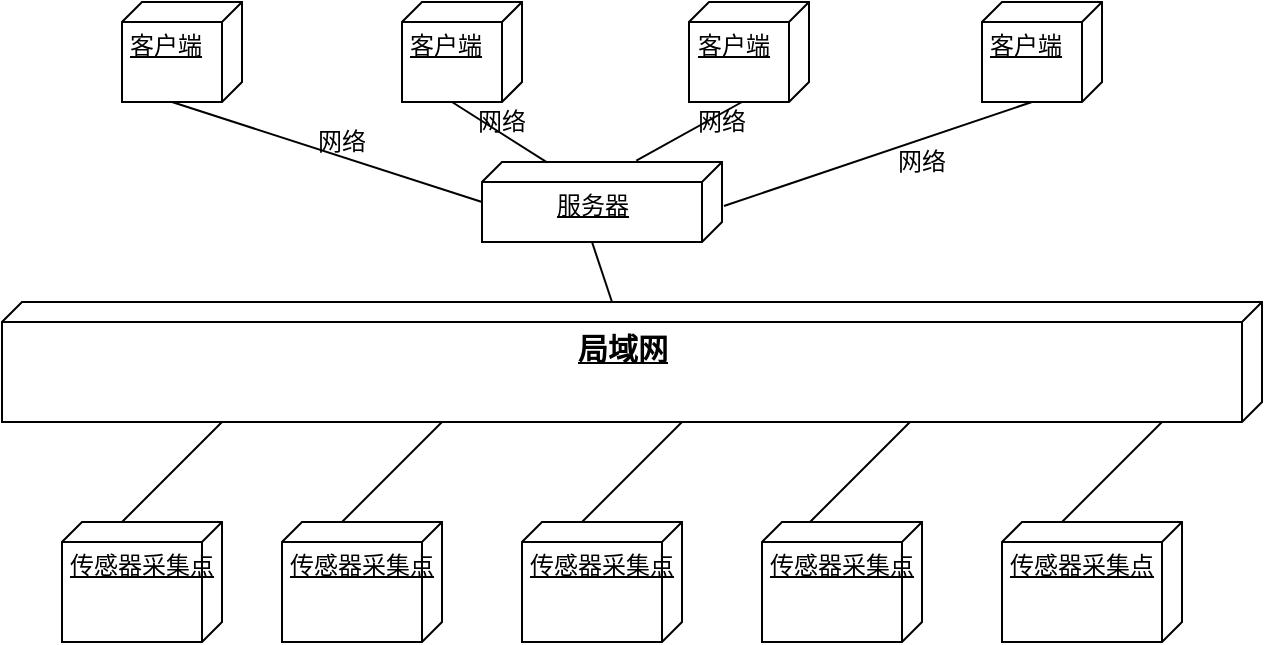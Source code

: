 <mxfile version="14.4.0" type="github">
  <diagram id="690HakPo_5ZdmsjT_mRO" name="Page-1">
    <mxGraphModel dx="848" dy="456" grid="1" gridSize="10" guides="1" tooltips="1" connect="1" arrows="1" fold="1" page="1" pageScale="1" pageWidth="827" pageHeight="1169" math="0" shadow="0">
      <root>
        <mxCell id="0" />
        <mxCell id="1" parent="0" />
        <mxCell id="MRuNXRFgAPIGl9_Q5cqK-1" value="客户端" style="verticalAlign=top;align=left;spacingTop=8;spacingLeft=2;spacingRight=12;shape=cube;size=10;direction=south;fontStyle=4;html=1;" vertex="1" parent="1">
          <mxGeometry x="210" y="90" width="60" height="50" as="geometry" />
        </mxCell>
        <mxCell id="MRuNXRFgAPIGl9_Q5cqK-2" value="客户端" style="verticalAlign=top;align=left;spacingTop=8;spacingLeft=2;spacingRight=12;shape=cube;size=10;direction=south;fontStyle=4;html=1;" vertex="1" parent="1">
          <mxGeometry x="70" y="90" width="60" height="50" as="geometry" />
        </mxCell>
        <mxCell id="MRuNXRFgAPIGl9_Q5cqK-4" value="&lt;div style=&quot;font-size: 15px&quot; align=&quot;center&quot;&gt;&lt;b&gt;&lt;font style=&quot;font-size: 15px&quot;&gt;局域网&lt;/font&gt;&lt;/b&gt;&lt;/div&gt;" style="verticalAlign=top;align=center;spacingTop=8;spacingLeft=2;spacingRight=12;shape=cube;size=10;direction=south;fontStyle=4;html=1;" vertex="1" parent="1">
          <mxGeometry x="10" y="240" width="630" height="60" as="geometry" />
        </mxCell>
        <mxCell id="MRuNXRFgAPIGl9_Q5cqK-5" value="传感器采集点" style="verticalAlign=top;align=left;spacingTop=8;spacingLeft=2;spacingRight=12;shape=cube;size=10;direction=south;fontStyle=4;html=1;" vertex="1" parent="1">
          <mxGeometry x="40" y="350" width="80" height="60" as="geometry" />
        </mxCell>
        <mxCell id="MRuNXRFgAPIGl9_Q5cqK-10" value="客户端" style="verticalAlign=top;align=left;spacingTop=8;spacingLeft=2;spacingRight=12;shape=cube;size=10;direction=south;fontStyle=4;html=1;" vertex="1" parent="1">
          <mxGeometry x="500" y="90" width="60" height="50" as="geometry" />
        </mxCell>
        <mxCell id="MRuNXRFgAPIGl9_Q5cqK-11" value="客户端" style="verticalAlign=top;align=left;spacingTop=8;spacingLeft=2;spacingRight=12;shape=cube;size=10;direction=south;fontStyle=4;html=1;" vertex="1" parent="1">
          <mxGeometry x="353.5" y="90" width="60" height="50" as="geometry" />
        </mxCell>
        <mxCell id="MRuNXRFgAPIGl9_Q5cqK-12" value="传感器采集点" style="verticalAlign=top;align=left;spacingTop=8;spacingLeft=2;spacingRight=12;shape=cube;size=10;direction=south;fontStyle=4;html=1;" vertex="1" parent="1">
          <mxGeometry x="270" y="350" width="80" height="60" as="geometry" />
        </mxCell>
        <mxCell id="MRuNXRFgAPIGl9_Q5cqK-13" value="传感器采集点" style="verticalAlign=top;align=left;spacingTop=8;spacingLeft=2;spacingRight=12;shape=cube;size=10;direction=south;fontStyle=4;html=1;" vertex="1" parent="1">
          <mxGeometry x="390" y="350" width="80" height="60" as="geometry" />
        </mxCell>
        <mxCell id="MRuNXRFgAPIGl9_Q5cqK-14" value="传感器采集点" style="verticalAlign=top;align=left;spacingTop=8;spacingLeft=2;spacingRight=12;shape=cube;size=10;direction=south;fontStyle=4;html=1;" vertex="1" parent="1">
          <mxGeometry x="510" y="350" width="90" height="60" as="geometry" />
        </mxCell>
        <mxCell id="MRuNXRFgAPIGl9_Q5cqK-15" value="传感器采集点" style="verticalAlign=top;align=left;spacingTop=8;spacingLeft=2;spacingRight=12;shape=cube;size=10;direction=south;fontStyle=4;html=1;" vertex="1" parent="1">
          <mxGeometry x="150" y="350" width="80" height="60" as="geometry" />
        </mxCell>
        <mxCell id="MRuNXRFgAPIGl9_Q5cqK-17" value="" style="endArrow=none;html=1;entryX=0;entryY=0;entryDx=50;entryDy=35;entryPerimeter=0;" edge="1" parent="1" target="MRuNXRFgAPIGl9_Q5cqK-2">
          <mxGeometry width="50" height="50" relative="1" as="geometry">
            <mxPoint x="250" y="190" as="sourcePoint" />
            <mxPoint x="90" y="180" as="targetPoint" />
          </mxGeometry>
        </mxCell>
        <mxCell id="MRuNXRFgAPIGl9_Q5cqK-18" value="&lt;div align=&quot;center&quot;&gt;服务器&lt;/div&gt;" style="verticalAlign=top;align=center;spacingTop=8;spacingLeft=2;spacingRight=12;shape=cube;size=10;direction=south;fontStyle=4;html=1;" vertex="1" parent="1">
          <mxGeometry x="250" y="170" width="120" height="40" as="geometry" />
        </mxCell>
        <mxCell id="MRuNXRFgAPIGl9_Q5cqK-19" value="" style="endArrow=none;html=1;entryX=0;entryY=0;entryDx=50;entryDy=35;entryPerimeter=0;exitX=0.55;exitY=-0.008;exitDx=0;exitDy=0;exitPerimeter=0;" edge="1" parent="1" source="MRuNXRFgAPIGl9_Q5cqK-18" target="MRuNXRFgAPIGl9_Q5cqK-10">
          <mxGeometry width="50" height="50" relative="1" as="geometry">
            <mxPoint x="440" y="230" as="sourcePoint" />
            <mxPoint x="490" y="180" as="targetPoint" />
          </mxGeometry>
        </mxCell>
        <mxCell id="MRuNXRFgAPIGl9_Q5cqK-20" value="" style="endArrow=none;html=1;exitX=0;exitY=0;exitDx=50;exitDy=35;exitPerimeter=0;entryX=0.005;entryY=0.729;entryDx=0;entryDy=0;entryPerimeter=0;" edge="1" parent="1" source="MRuNXRFgAPIGl9_Q5cqK-1" target="MRuNXRFgAPIGl9_Q5cqK-18">
          <mxGeometry width="50" height="50" relative="1" as="geometry">
            <mxPoint x="220" y="180" as="sourcePoint" />
            <mxPoint x="280" y="167" as="targetPoint" />
          </mxGeometry>
        </mxCell>
        <mxCell id="MRuNXRFgAPIGl9_Q5cqK-21" value="" style="endArrow=none;html=1;exitX=-0.018;exitY=0.357;exitDx=0;exitDy=0;exitPerimeter=0;" edge="1" parent="1" source="MRuNXRFgAPIGl9_Q5cqK-18">
          <mxGeometry width="50" height="50" relative="1" as="geometry">
            <mxPoint x="330" y="190" as="sourcePoint" />
            <mxPoint x="380" y="140" as="targetPoint" />
          </mxGeometry>
        </mxCell>
        <mxCell id="MRuNXRFgAPIGl9_Q5cqK-22" value="" style="endArrow=none;html=1;entryX=0;entryY=0;entryDx=40;entryDy=65;entryPerimeter=0;" edge="1" parent="1" source="MRuNXRFgAPIGl9_Q5cqK-4" target="MRuNXRFgAPIGl9_Q5cqK-18">
          <mxGeometry width="50" height="50" relative="1" as="geometry">
            <mxPoint x="290" y="250" as="sourcePoint" />
            <mxPoint x="340" y="200" as="targetPoint" />
          </mxGeometry>
        </mxCell>
        <mxCell id="MRuNXRFgAPIGl9_Q5cqK-24" value="" style="endArrow=none;html=1;" edge="1" parent="1">
          <mxGeometry width="50" height="50" relative="1" as="geometry">
            <mxPoint x="70" y="350" as="sourcePoint" />
            <mxPoint x="120" y="300" as="targetPoint" />
          </mxGeometry>
        </mxCell>
        <mxCell id="MRuNXRFgAPIGl9_Q5cqK-25" value="" style="endArrow=none;html=1;" edge="1" parent="1">
          <mxGeometry width="50" height="50" relative="1" as="geometry">
            <mxPoint x="180" y="350" as="sourcePoint" />
            <mxPoint x="230" y="300" as="targetPoint" />
          </mxGeometry>
        </mxCell>
        <mxCell id="MRuNXRFgAPIGl9_Q5cqK-26" value="" style="endArrow=none;html=1;" edge="1" parent="1">
          <mxGeometry width="50" height="50" relative="1" as="geometry">
            <mxPoint x="300" y="350" as="sourcePoint" />
            <mxPoint x="350" y="300" as="targetPoint" />
          </mxGeometry>
        </mxCell>
        <mxCell id="MRuNXRFgAPIGl9_Q5cqK-27" value="" style="endArrow=none;html=1;" edge="1" parent="1">
          <mxGeometry width="50" height="50" relative="1" as="geometry">
            <mxPoint x="414" y="350" as="sourcePoint" />
            <mxPoint x="464" y="300" as="targetPoint" />
          </mxGeometry>
        </mxCell>
        <mxCell id="MRuNXRFgAPIGl9_Q5cqK-28" value="" style="endArrow=none;html=1;" edge="1" parent="1">
          <mxGeometry width="50" height="50" relative="1" as="geometry">
            <mxPoint x="540" y="350" as="sourcePoint" />
            <mxPoint x="590" y="300" as="targetPoint" />
          </mxGeometry>
        </mxCell>
        <mxCell id="MRuNXRFgAPIGl9_Q5cqK-34" value="网络" style="text;html=1;strokeColor=none;fillColor=none;align=center;verticalAlign=middle;whiteSpace=wrap;rounded=0;" vertex="1" parent="1">
          <mxGeometry x="160" y="150" width="40" height="20" as="geometry" />
        </mxCell>
        <mxCell id="MRuNXRFgAPIGl9_Q5cqK-36" value="网络" style="text;html=1;strokeColor=none;fillColor=none;align=center;verticalAlign=middle;whiteSpace=wrap;rounded=0;" vertex="1" parent="1">
          <mxGeometry x="240" y="140" width="40" height="20" as="geometry" />
        </mxCell>
        <mxCell id="MRuNXRFgAPIGl9_Q5cqK-37" value="网络" style="text;html=1;strokeColor=none;fillColor=none;align=center;verticalAlign=middle;whiteSpace=wrap;rounded=0;" vertex="1" parent="1">
          <mxGeometry x="350" y="140" width="40" height="20" as="geometry" />
        </mxCell>
        <mxCell id="MRuNXRFgAPIGl9_Q5cqK-44" value="网络" style="text;html=1;strokeColor=none;fillColor=none;align=center;verticalAlign=middle;whiteSpace=wrap;rounded=0;" vertex="1" parent="1">
          <mxGeometry x="450" y="160" width="40" height="20" as="geometry" />
        </mxCell>
      </root>
    </mxGraphModel>
  </diagram>
</mxfile>
